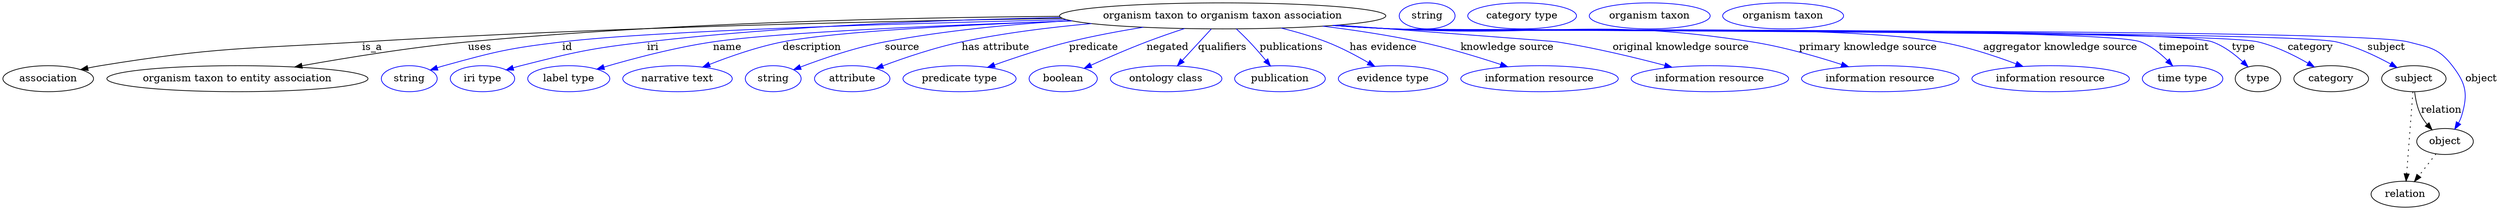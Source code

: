 digraph {
	graph [bb="0,0,3436.4,283"];
	node [label="\N"];
	"organism taxon to organism taxon association"	[height=0.5,
		label="organism taxon to organism taxon association",
		pos="1678.4,265",
		width=6.2467];
	association	[height=0.5,
		pos="62.394,178",
		width=1.7332];
	"organism taxon to organism taxon association" -> association	[label=is_a,
		lp="508.39,221.5",
		pos="e,106.89,190.69 1457.5,261.53 1219.6,257.93 829.88,249.27 494.39,229 333.57,219.28 292.37,222.16 133.39,196 128,195.11 122.41,194.04 \
116.84,192.87"];
	"organism taxon to entity association"	[height=0.5,
		pos="322.39,178",
		width=5.0009];
	"organism taxon to organism taxon association" -> "organism taxon to entity association"	[label=uses,
		lp="655.89,221.5",
		pos="e,401.19,194.19 1453.4,264.37 1242.6,262.84 919.01,255.66 639.39,229 561.87,221.61 474.5,207.38 411.15,195.99"];
	id	[color=blue,
		height=0.5,
		label=string,
		pos="558.39,178",
		width=1.0652];
	"organism taxon to organism taxon association" -> id	[color=blue,
		label=id,
		lp="776.39,221.5",
		pos="e,587.38,190 1463.2,259.72 1237.7,254.51 898.52,244.45 769.39,229 696,220.22 677.63,215.72 606.39,196 603.28,195.14 600.09,194.18 \
596.89,193.16",
		style=solid];
	iri	[color=blue,
		height=0.5,
		label="iri type",
		pos="659.39,178",
		width=1.2277];
	"organism taxon to organism taxon association" -> iri	[color=blue,
		label=iri,
		lp="894.39,221.5",
		pos="e,692.01,190.15 1455.4,262.66 1296.3,259.63 1077.6,251.24 886.39,229 808.21,219.91 788.68,215.39 712.39,196 708.97,195.13 705.43,\
194.16 701.9,193.14",
		style=solid];
	name	[color=blue,
		height=0.5,
		label="label type",
		pos="778.39,178",
		width=1.5707];
	"organism taxon to organism taxon association" -> name	[color=blue,
		label=name,
		lp="997.39,221.5",
		pos="e,817.2,191.2 1470.7,258.06 1299,252.33 1069,242.52 977.39,229 925.25,221.3 866.91,205.8 826.95,194.09",
		style=solid];
	description	[color=blue,
		height=0.5,
		label="narrative text",
		pos="928.39,178",
		width=2.0943];
	"organism taxon to organism taxon association" -> description	[color=blue,
		label=description,
		lp="1113.9,221.5",
		pos="e,963.1,193.99 1470.8,258.04 1326.4,252.74 1147,243.53 1073.4,229 1038.7,222.15 1001,208.94 972.69,197.83",
		style=solid];
	source	[color=blue,
		height=0.5,
		label=string,
		pos="1060.4,178",
		width=1.0652];
	"organism taxon to organism taxon association" -> source	[color=blue,
		label=source,
		lp="1237.4,221.5",
		pos="e,1088.3,190.51 1469.3,258.35 1388.8,253.55 1296.3,244.81 1213.4,229 1172.9,221.28 1128.3,205.85 1097.7,194.16",
		style=solid];
	"has attribute"	[color=blue,
		height=0.5,
		label=attribute,
		pos="1168.4,178",
		width=1.4443];
	"organism taxon to organism taxon association" -> "has attribute"	[color=blue,
		label="has attribute",
		lp="1366.4,221.5",
		pos="e,1201.1,192.18 1497.3,254.24 1440,249.05 1376.7,241.12 1319.4,229 1281.9,221.07 1240.7,207.04 1210.8,195.85",
		style=solid];
	predicate	[color=blue,
		height=0.5,
		label="predicate type",
		pos="1316.4,178",
		width=2.1665];
	"organism taxon to organism taxon association" -> predicate	[color=blue,
		label=predicate,
		lp="1501.4,221.5",
		pos="e,1355.3,193.75 1569.3,249.22 1536.3,243.86 1500.2,237.1 1467.4,229 1432.6,220.41 1394.3,207.67 1364.9,197.2",
		style=solid];
	negated	[color=blue,
		height=0.5,
		label=boolean,
		pos="1459.4,178",
		width=1.2999];
	"organism taxon to organism taxon association" -> negated	[color=blue,
		label=negated,
		lp="1602.4,221.5",
		pos="e,1488.1,192.48 1625.7,247.49 1608.9,241.93 1590.3,235.49 1573.4,229 1547.7,219.12 1519.4,206.72 1497.5,196.74",
		style=solid];
	qualifiers	[color=blue,
		height=0.5,
		label="ontology class",
		pos="1600.4,178",
		width=2.1304];
	"organism taxon to organism taxon association" -> qualifiers	[color=blue,
		label=qualifiers,
		lp="1677.9,221.5",
		pos="e,1615.9,195.89 1662.6,246.8 1651.2,234.39 1635.7,217.46 1623,203.62",
		style=solid];
	publications	[color=blue,
		height=0.5,
		label=publication,
		pos="1757.4,178",
		width=1.7332];
	"organism taxon to organism taxon association" -> publications	[color=blue,
		label=publications,
		lp="1773.4,221.5",
		pos="e,1744.2,195.62 1697.2,246.96 1703.2,241.37 1709.7,235.05 1715.4,229 1723,220.96 1730.9,211.79 1737.8,203.52",
		style=solid];
	"has evidence"	[color=blue,
		height=0.5,
		label="evidence type",
		pos="1913.4,178",
		width=2.0943];
	"organism taxon to organism taxon association" -> "has evidence"	[color=blue,
		label="has evidence",
		lp="1899.9,221.5",
		pos="e,1888.1,195.08 1758.9,248.13 1779.6,243.02 1801.6,236.65 1821.4,229 1841.3,221.31 1862.3,210.17 1879.1,200.36",
		style=solid];
	"knowledge source"	[color=blue,
		height=0.5,
		label="information resource",
		pos="2115.4,178",
		width=3.015];
	"organism taxon to organism taxon association" -> "knowledge source"	[color=blue,
		label="knowledge source",
		lp="2070.9,221.5",
		pos="e,2071.4,194.5 1816.5,250.74 1859.6,245.4 1907.2,238.25 1950.4,229 1988.2,220.9 2029.8,208.25 2061.8,197.7",
		style=solid];
	"original knowledge source"	[color=blue,
		height=0.5,
		label="information resource",
		pos="2350.4,178",
		width=3.015];
	"organism taxon to organism taxon association" -> "original knowledge source"	[color=blue,
		label="original knowledge source",
		lp="2310.4,221.5",
		pos="e,2298,193.85 1837.3,252.23 1967.6,242.53 2131.8,230.18 2139.4,229 2190,221.13 2246.4,207.5 2288.2,196.45",
		style=solid];
	"primary knowledge source"	[color=blue,
		height=0.5,
		label="information resource",
		pos="2585.4,178",
		width=3.015];
	"organism taxon to organism taxon association" -> "primary knowledge source"	[color=blue,
		label="primary knowledge source",
		lp="2568.4,221.5",
		pos="e,2541.7,194.51 1833.5,251.94 1859.8,250.12 1886.9,248.39 1912.4,247 2132.7,235.01 2190.5,263.23 2408.4,229 2450.6,222.37 2497,209.01 \
2531.8,197.77",
		style=solid];
	"aggregator knowledge source"	[color=blue,
		height=0.5,
		label="information resource",
		pos="2820.4,178",
		width=3.015];
	"organism taxon to organism taxon association" -> "aggregator knowledge source"	[color=blue,
		label="aggregator knowledge source",
		lp="2833.9,221.5",
		pos="e,2782.2,194.94 1831.6,251.8 1858.5,249.96 1886.3,248.26 1912.4,247 2080,238.92 2502,257.37 2667.4,229 2703.5,222.8 2742.8,209.83 \
2772.5,198.65",
		style=solid];
	timepoint	[color=blue,
		height=0.5,
		label="time type",
		pos="3002.4,178",
		width=1.5346];
	"organism taxon to organism taxon association" -> timepoint	[color=blue,
		label=timepoint,
		lp="3004.4,221.5",
		pos="e,2988.6,195.91 1830.6,251.72 1857.8,249.87 1885.9,248.19 1912.4,247 1969.7,244.42 2890.8,249.44 2944.4,229 2958.5,223.64 2971.4,\
213.25 2981.5,203.32",
		style=solid];
	type	[height=0.5,
		pos="3106.4,178",
		width=0.86659];
	"organism taxon to organism taxon association" -> type	[color=blue,
		label=type,
		lp="3086.4,221.5",
		pos="e,3092.6,194.47 1830.3,251.71 1857.6,249.86 1885.8,248.17 1912.4,247 1975.2,244.22 2984.2,250.16 3043.4,229 3059.2,223.35 3074.1,\
211.97 3085.4,201.5",
		style=solid];
	category	[height=0.5,
		pos="3207.4,178",
		width=1.4263];
	"organism taxon to organism taxon association" -> category	[color=blue,
		label=category,
		lp="3178.9,221.5",
		pos="e,3184.1,194.31 1830.3,251.69 1857.6,249.84 1885.8,248.16 1912.4,247 1978.7,244.1 3041.9,244.6 3106.4,229 3130.9,223.08 3156.2,210.49 \
3175.4,199.42",
		style=solid];
	subject	[height=0.5,
		pos="3321.4,178",
		width=1.2277];
	"organism taxon to organism taxon association" -> subject	[color=blue,
		label=subject,
		lp="3283.4,221.5",
		pos="e,3298.2,193.36 1830,251.68 1857.4,249.83 1885.7,248.15 1912.4,247 1984.7,243.88 3143.9,245.17 3214.4,229 3240.9,222.92 3268.7,209.71 \
3289.3,198.4",
		style=solid];
	object	[height=0.5,
		pos="3364.4,91",
		width=1.0832];
	"organism taxon to organism taxon association" -> object	[color=blue,
		label=object,
		lp="3414.4,178",
		pos="e,3377.8,108.09 1829.7,251.68 1857.2,249.82 1885.6,248.14 1912.4,247 1990.2,243.68 3238.1,248.59 3313.4,229 3343.2,221.24 3355.6,\
220.43 3374.4,196 3393.4,171.26 3396.3,156.9 3387.4,127 3386.4,123.55 3384.9,120.13 3383.1,116.85",
		style=solid];
	association_type	[color=blue,
		height=0.5,
		label=string,
		pos="1959.4,265",
		width=1.0652];
	association_category	[color=blue,
		height=0.5,
		label="category type",
		pos="2090.4,265",
		width=2.0762];
	subject -> object	[label=relation,
		lp="3359.4,134.5",
		pos="e,3346.5,107.23 3322.5,159.55 3323.7,149.57 3326.2,137.07 3331.4,127 3333.6,122.68 3336.5,118.52 3339.7,114.66"];
	relation	[height=0.5,
		pos="3309.4,18",
		width=1.2999];
	subject -> relation	[pos="e,3310.7,36.188 3320.1,159.79 3318,132.48 3314,78.994 3311.5,46.38",
		style=dotted];
	"organism taxon to organism taxon association_subject"	[color=blue,
		height=0.5,
		label="organism taxon",
		pos="2266.4,265",
		width=2.3109];
	object -> relation	[pos="e,3322.2,35.54 3351.9,73.889 3345,64.939 3336.2,53.617 3328.4,43.584",
		style=dotted];
	"organism taxon to organism taxon association_object"	[color=blue,
		height=0.5,
		label="organism taxon",
		pos="2450.4,265",
		width=2.3109];
}
